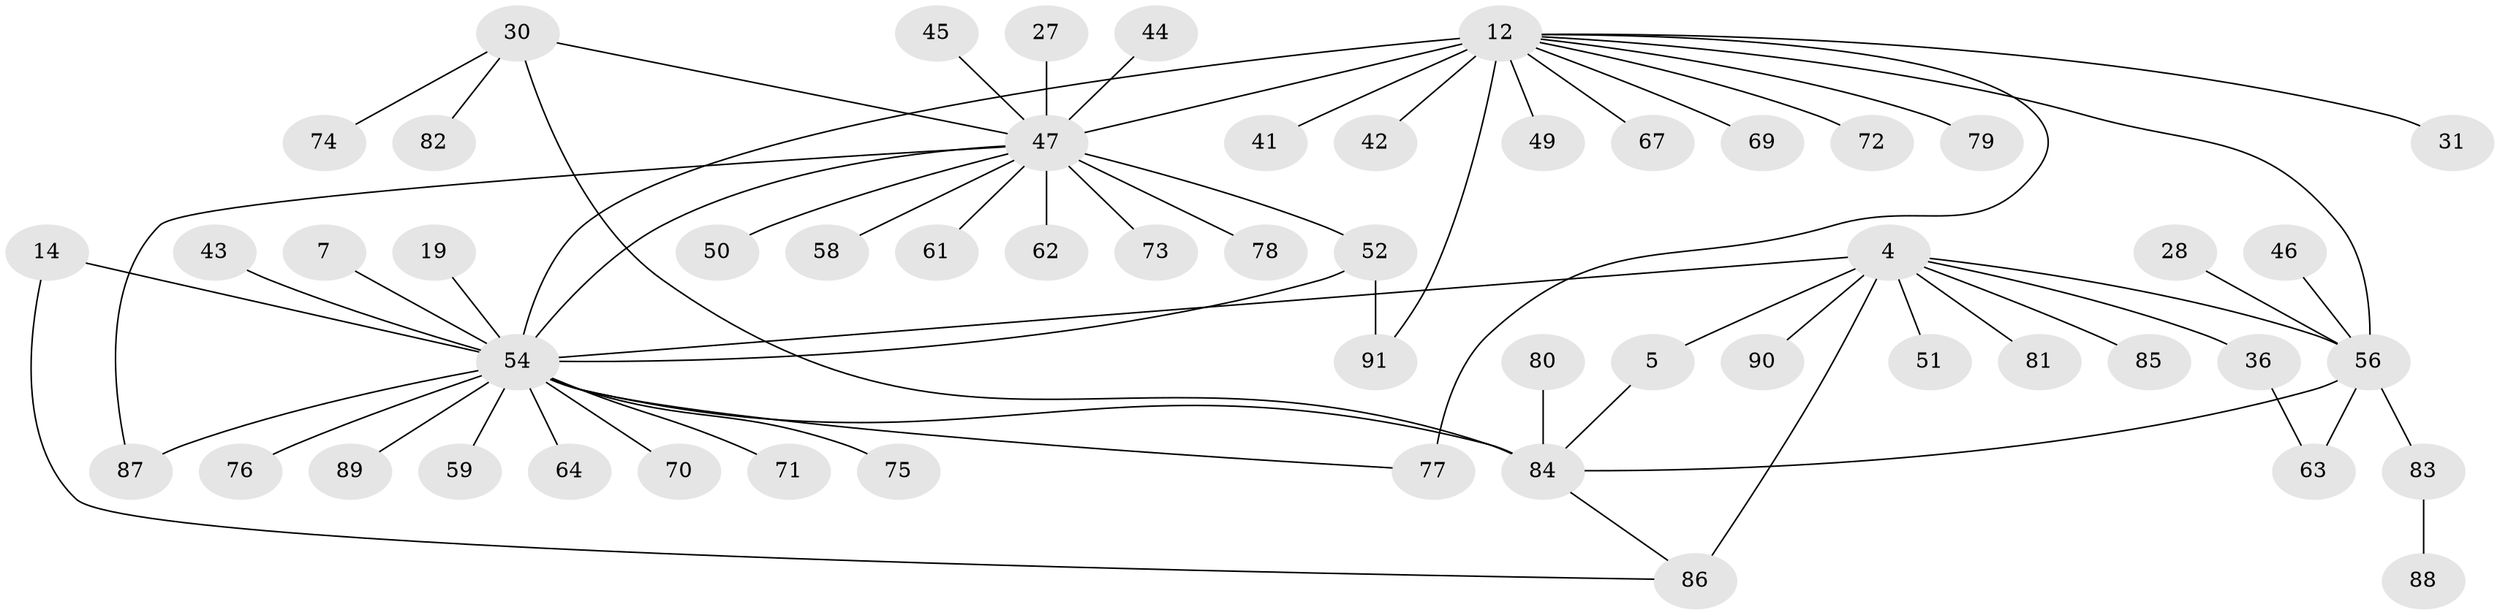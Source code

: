 // original degree distribution, {3: 0.10989010989010989, 21: 0.01098901098901099, 16: 0.01098901098901099, 10: 0.01098901098901099, 2: 0.2087912087912088, 1: 0.4835164835164835, 5: 0.054945054945054944, 9: 0.01098901098901099, 6: 0.02197802197802198, 7: 0.01098901098901099, 4: 0.06593406593406594}
// Generated by graph-tools (version 1.1) at 2025/50/03/04/25 21:50:17]
// undirected, 54 vertices, 65 edges
graph export_dot {
graph [start="1"]
  node [color=gray90,style=filled];
  4;
  5;
  7;
  12 [super="+3"];
  14 [super="+6"];
  19;
  27;
  28;
  30;
  31;
  36;
  41;
  42;
  43;
  44;
  45;
  46;
  47 [super="+21+35+39"];
  49;
  50;
  51;
  52 [super="+48"];
  54 [super="+23+2"];
  56 [super="+15+18"];
  58;
  59;
  61;
  62;
  63 [super="+60"];
  64;
  67;
  69;
  70 [super="+57+66"];
  71 [super="+37"];
  72;
  73;
  74;
  75;
  76;
  77 [super="+53"];
  78;
  79;
  80;
  81;
  82;
  83 [super="+65"];
  84 [super="+1+33+68"];
  85 [super="+8"];
  86 [super="+40"];
  87 [super="+26"];
  88;
  89;
  90;
  91 [super="+32"];
  4 -- 5;
  4 -- 36;
  4 -- 51;
  4 -- 81;
  4 -- 86 [weight=2];
  4 -- 90;
  4 -- 54;
  4 -- 85;
  4 -- 56;
  5 -- 84;
  7 -- 54;
  12 -- 54 [weight=2];
  12 -- 67;
  12 -- 69;
  12 -- 72;
  12 -- 91 [weight=3];
  12 -- 41;
  12 -- 42;
  12 -- 77 [weight=2];
  12 -- 79;
  12 -- 49;
  12 -- 31;
  12 -- 47 [weight=4];
  12 -- 56 [weight=3];
  14 -- 86;
  14 -- 54;
  19 -- 54;
  27 -- 47;
  28 -- 56;
  30 -- 47 [weight=2];
  30 -- 74;
  30 -- 82;
  30 -- 84;
  36 -- 63;
  43 -- 54;
  44 -- 47;
  45 -- 47;
  46 -- 56;
  47 -- 50;
  47 -- 58;
  47 -- 61;
  47 -- 87;
  47 -- 73;
  47 -- 54;
  47 -- 62;
  47 -- 78;
  47 -- 52;
  52 -- 91;
  52 -- 54;
  54 -- 64;
  54 -- 75;
  54 -- 76;
  54 -- 77;
  54 -- 84 [weight=3];
  54 -- 89;
  54 -- 59;
  54 -- 87;
  54 -- 70;
  54 -- 71;
  56 -- 84;
  56 -- 63 [weight=2];
  56 -- 83;
  80 -- 84;
  83 -- 88;
  84 -- 86;
}
